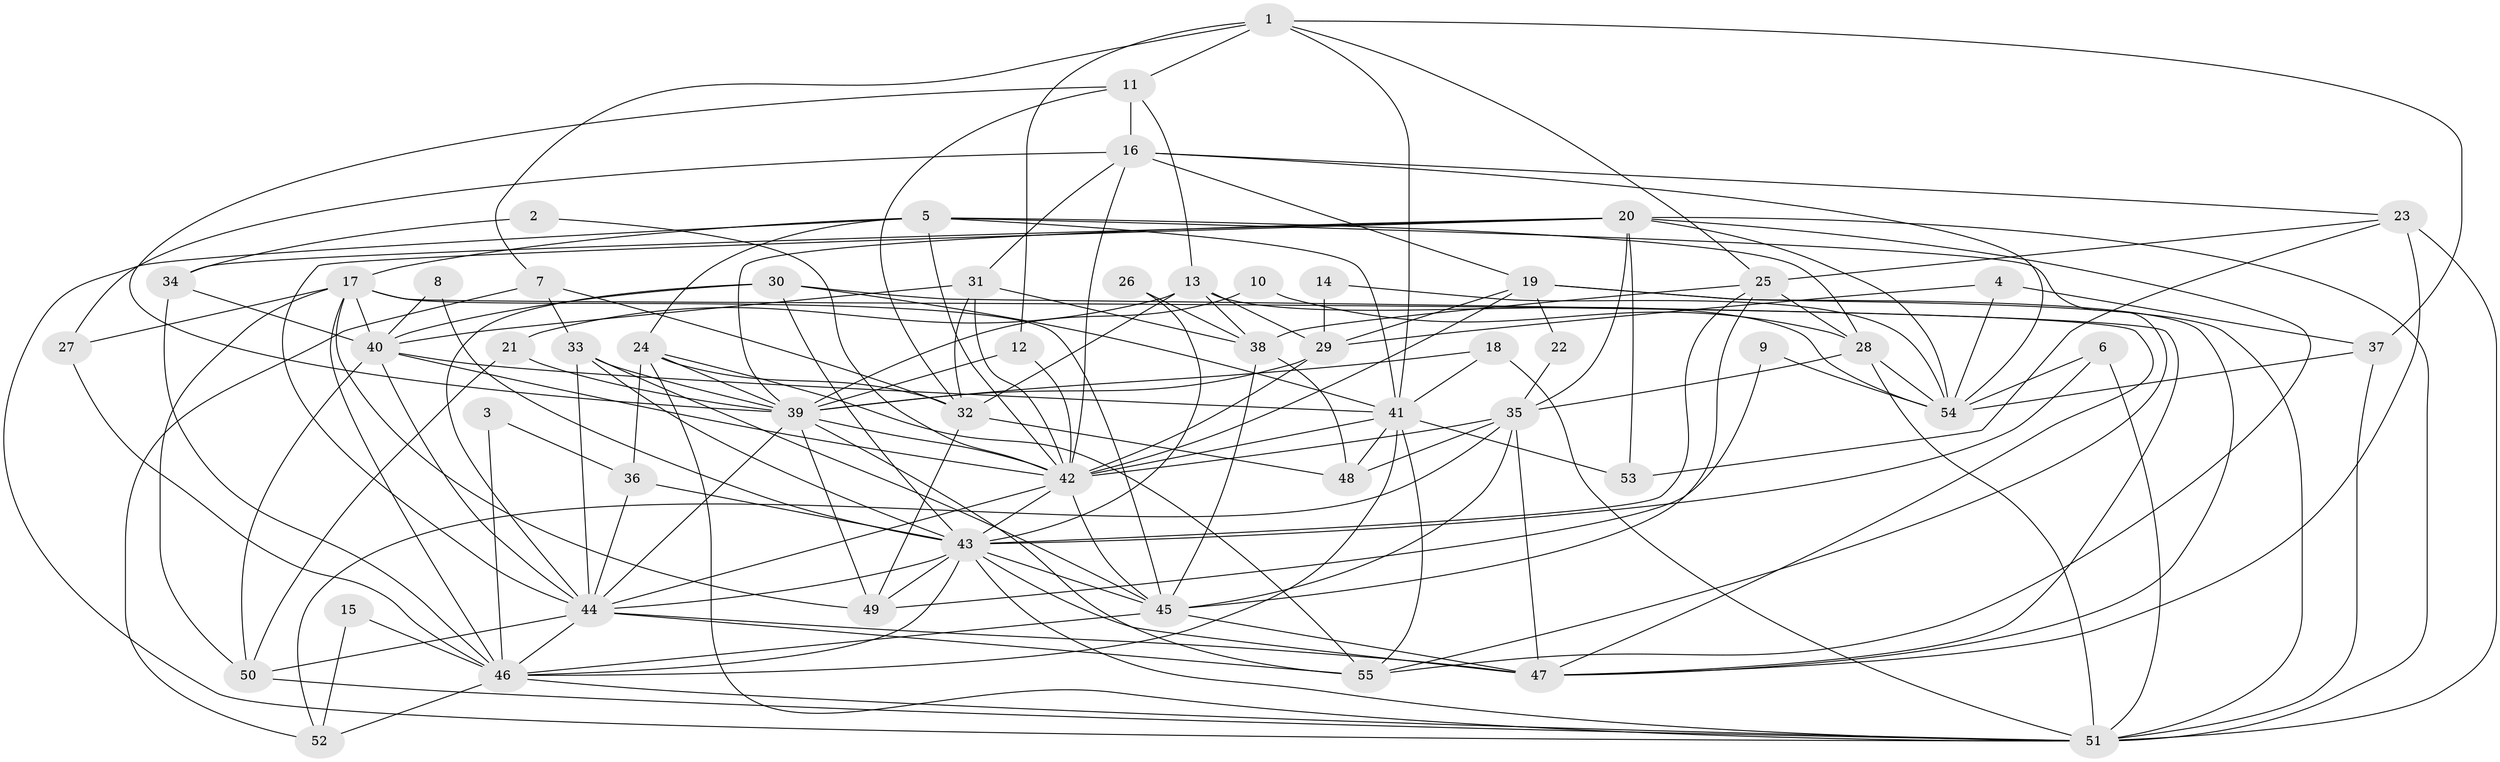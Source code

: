 // original degree distribution, {2: 0.19090909090909092, 4: 0.3090909090909091, 8: 0.01818181818181818, 6: 0.11818181818181818, 5: 0.14545454545454545, 3: 0.18181818181818182, 7: 0.03636363636363636}
// Generated by graph-tools (version 1.1) at 2025/50/03/09/25 03:50:04]
// undirected, 55 vertices, 159 edges
graph export_dot {
graph [start="1"]
  node [color=gray90,style=filled];
  1;
  2;
  3;
  4;
  5;
  6;
  7;
  8;
  9;
  10;
  11;
  12;
  13;
  14;
  15;
  16;
  17;
  18;
  19;
  20;
  21;
  22;
  23;
  24;
  25;
  26;
  27;
  28;
  29;
  30;
  31;
  32;
  33;
  34;
  35;
  36;
  37;
  38;
  39;
  40;
  41;
  42;
  43;
  44;
  45;
  46;
  47;
  48;
  49;
  50;
  51;
  52;
  53;
  54;
  55;
  1 -- 7 [weight=1.0];
  1 -- 11 [weight=1.0];
  1 -- 12 [weight=1.0];
  1 -- 25 [weight=1.0];
  1 -- 37 [weight=1.0];
  1 -- 41 [weight=1.0];
  2 -- 34 [weight=1.0];
  2 -- 42 [weight=1.0];
  3 -- 36 [weight=1.0];
  3 -- 46 [weight=1.0];
  4 -- 29 [weight=1.0];
  4 -- 37 [weight=1.0];
  4 -- 54 [weight=1.0];
  5 -- 17 [weight=1.0];
  5 -- 24 [weight=1.0];
  5 -- 28 [weight=1.0];
  5 -- 41 [weight=1.0];
  5 -- 42 [weight=1.0];
  5 -- 51 [weight=1.0];
  5 -- 55 [weight=1.0];
  6 -- 43 [weight=1.0];
  6 -- 51 [weight=1.0];
  6 -- 54 [weight=1.0];
  7 -- 32 [weight=1.0];
  7 -- 33 [weight=1.0];
  7 -- 52 [weight=1.0];
  8 -- 40 [weight=1.0];
  8 -- 43 [weight=1.0];
  9 -- 49 [weight=1.0];
  9 -- 54 [weight=1.0];
  10 -- 28 [weight=1.0];
  10 -- 39 [weight=2.0];
  11 -- 13 [weight=1.0];
  11 -- 16 [weight=1.0];
  11 -- 32 [weight=1.0];
  11 -- 39 [weight=1.0];
  12 -- 39 [weight=1.0];
  12 -- 42 [weight=1.0];
  13 -- 21 [weight=1.0];
  13 -- 29 [weight=1.0];
  13 -- 32 [weight=1.0];
  13 -- 38 [weight=1.0];
  13 -- 54 [weight=1.0];
  14 -- 29 [weight=1.0];
  14 -- 54 [weight=1.0];
  15 -- 46 [weight=1.0];
  15 -- 52 [weight=1.0];
  16 -- 19 [weight=1.0];
  16 -- 23 [weight=1.0];
  16 -- 27 [weight=1.0];
  16 -- 31 [weight=1.0];
  16 -- 42 [weight=1.0];
  16 -- 54 [weight=1.0];
  17 -- 27 [weight=1.0];
  17 -- 40 [weight=1.0];
  17 -- 45 [weight=1.0];
  17 -- 46 [weight=1.0];
  17 -- 47 [weight=1.0];
  17 -- 49 [weight=1.0];
  17 -- 50 [weight=1.0];
  18 -- 39 [weight=1.0];
  18 -- 41 [weight=1.0];
  18 -- 51 [weight=1.0];
  19 -- 22 [weight=1.0];
  19 -- 29 [weight=1.0];
  19 -- 42 [weight=1.0];
  19 -- 47 [weight=1.0];
  19 -- 51 [weight=1.0];
  20 -- 34 [weight=1.0];
  20 -- 35 [weight=1.0];
  20 -- 39 [weight=1.0];
  20 -- 44 [weight=1.0];
  20 -- 51 [weight=1.0];
  20 -- 53 [weight=1.0];
  20 -- 54 [weight=1.0];
  20 -- 55 [weight=1.0];
  21 -- 39 [weight=1.0];
  21 -- 50 [weight=1.0];
  22 -- 35 [weight=1.0];
  23 -- 25 [weight=1.0];
  23 -- 47 [weight=1.0];
  23 -- 51 [weight=2.0];
  23 -- 53 [weight=1.0];
  24 -- 32 [weight=1.0];
  24 -- 36 [weight=1.0];
  24 -- 39 [weight=1.0];
  24 -- 51 [weight=2.0];
  24 -- 55 [weight=1.0];
  25 -- 28 [weight=1.0];
  25 -- 38 [weight=1.0];
  25 -- 43 [weight=1.0];
  25 -- 45 [weight=1.0];
  26 -- 38 [weight=1.0];
  26 -- 43 [weight=1.0];
  27 -- 46 [weight=1.0];
  28 -- 35 [weight=1.0];
  28 -- 51 [weight=1.0];
  28 -- 54 [weight=1.0];
  29 -- 39 [weight=1.0];
  29 -- 42 [weight=1.0];
  30 -- 40 [weight=1.0];
  30 -- 41 [weight=1.0];
  30 -- 43 [weight=1.0];
  30 -- 44 [weight=1.0];
  30 -- 47 [weight=1.0];
  31 -- 32 [weight=1.0];
  31 -- 38 [weight=1.0];
  31 -- 40 [weight=1.0];
  31 -- 42 [weight=1.0];
  32 -- 48 [weight=1.0];
  32 -- 49 [weight=1.0];
  33 -- 39 [weight=1.0];
  33 -- 43 [weight=1.0];
  33 -- 44 [weight=1.0];
  33 -- 45 [weight=1.0];
  34 -- 40 [weight=1.0];
  34 -- 46 [weight=1.0];
  35 -- 42 [weight=1.0];
  35 -- 45 [weight=1.0];
  35 -- 47 [weight=1.0];
  35 -- 48 [weight=1.0];
  35 -- 52 [weight=1.0];
  36 -- 43 [weight=1.0];
  36 -- 44 [weight=1.0];
  37 -- 51 [weight=1.0];
  37 -- 54 [weight=1.0];
  38 -- 45 [weight=1.0];
  38 -- 48 [weight=1.0];
  39 -- 42 [weight=1.0];
  39 -- 44 [weight=1.0];
  39 -- 49 [weight=1.0];
  39 -- 55 [weight=1.0];
  40 -- 41 [weight=1.0];
  40 -- 42 [weight=1.0];
  40 -- 44 [weight=1.0];
  40 -- 50 [weight=1.0];
  41 -- 42 [weight=1.0];
  41 -- 46 [weight=1.0];
  41 -- 48 [weight=1.0];
  41 -- 53 [weight=1.0];
  41 -- 55 [weight=1.0];
  42 -- 43 [weight=1.0];
  42 -- 44 [weight=1.0];
  42 -- 45 [weight=1.0];
  43 -- 44 [weight=1.0];
  43 -- 45 [weight=1.0];
  43 -- 46 [weight=1.0];
  43 -- 47 [weight=1.0];
  43 -- 49 [weight=1.0];
  43 -- 51 [weight=1.0];
  44 -- 46 [weight=1.0];
  44 -- 47 [weight=1.0];
  44 -- 50 [weight=1.0];
  44 -- 55 [weight=1.0];
  45 -- 46 [weight=1.0];
  45 -- 47 [weight=2.0];
  46 -- 51 [weight=1.0];
  46 -- 52 [weight=1.0];
  50 -- 51 [weight=1.0];
}
